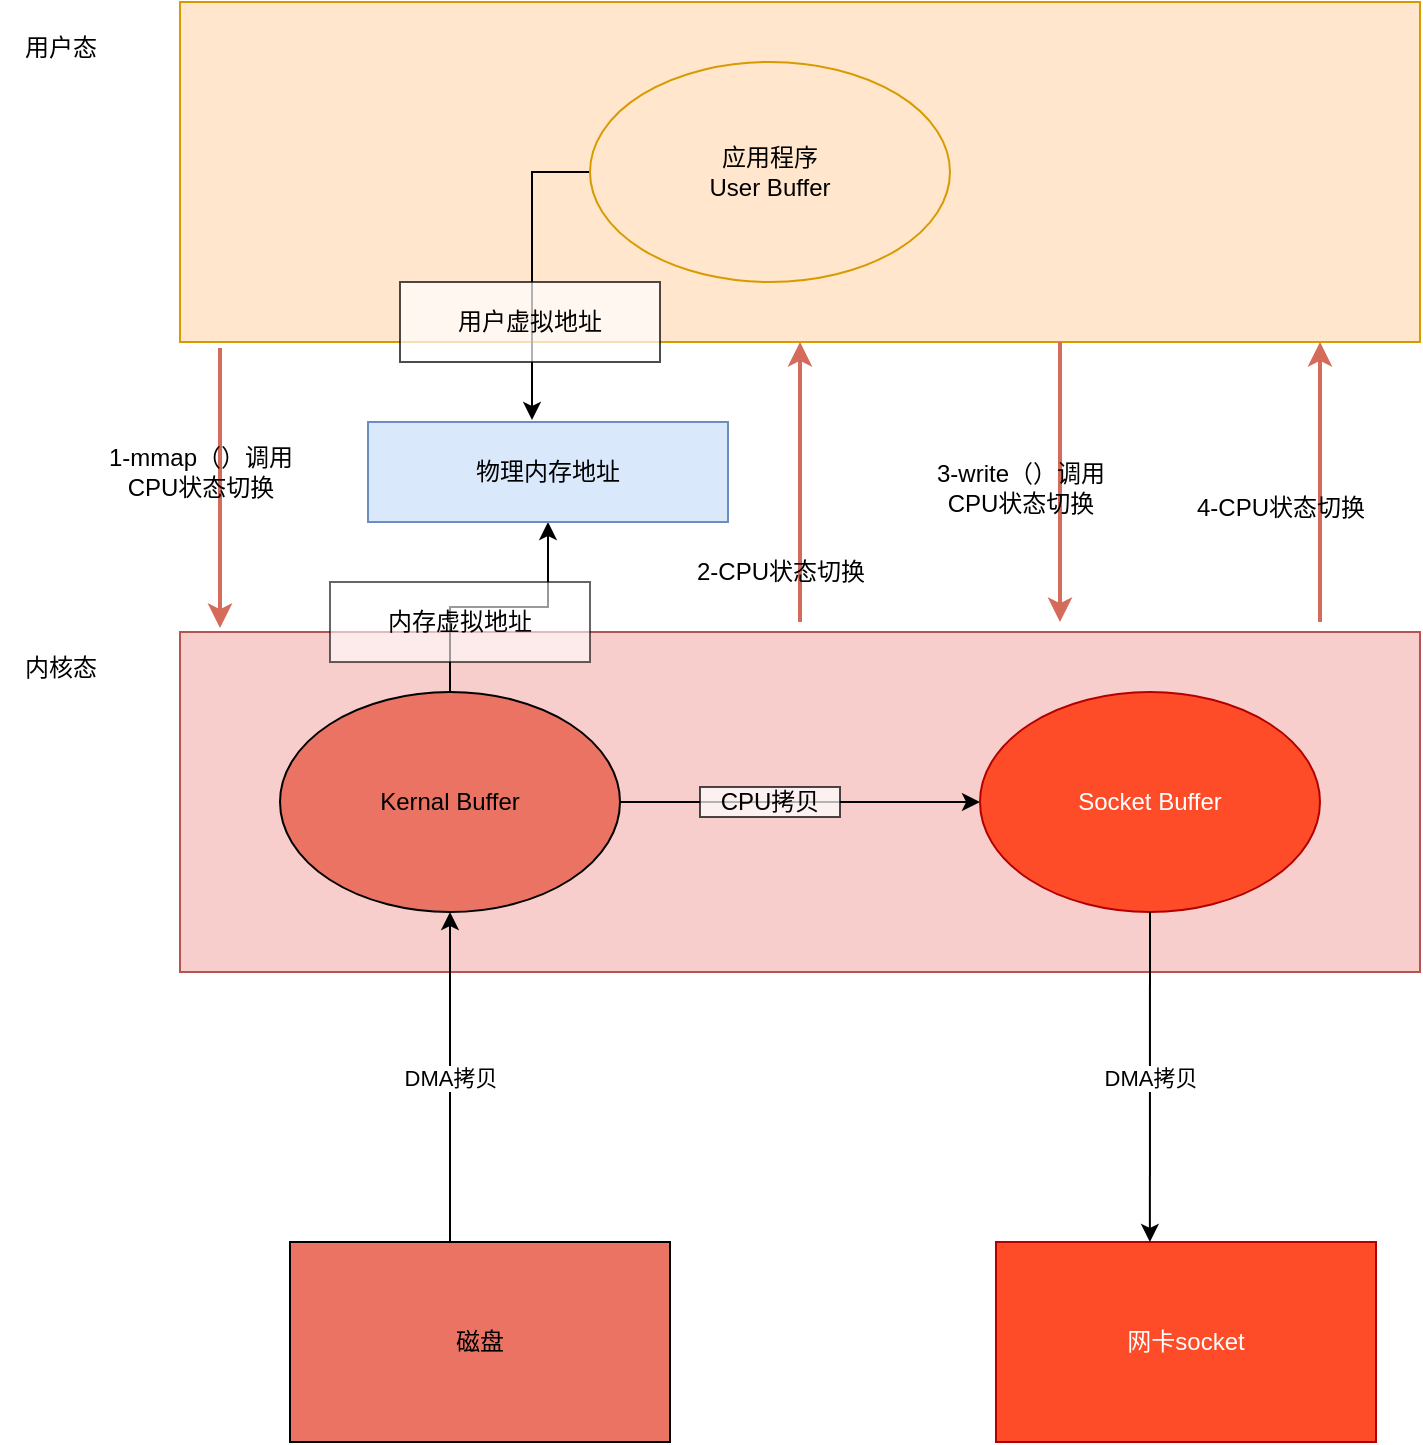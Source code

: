 <mxfile version="26.2.8">
  <diagram name="第 1 页" id="8rpo6neAnlrg9Bk77qF_">
    <mxGraphModel dx="1428" dy="751" grid="1" gridSize="10" guides="1" tooltips="1" connect="1" arrows="1" fold="1" page="1" pageScale="1" pageWidth="827" pageHeight="1169" math="0" shadow="0">
      <root>
        <mxCell id="0" />
        <mxCell id="1" parent="0" />
        <mxCell id="IgdpLGBIXwb7sNxbCegM-1" value="" style="rounded=0;whiteSpace=wrap;html=1;fillColor=#ffe6cc;strokeColor=#d79b00;" vertex="1" parent="1">
          <mxGeometry x="140" y="100" width="620" height="170" as="geometry" />
        </mxCell>
        <mxCell id="IgdpLGBIXwb7sNxbCegM-20" style="edgeStyle=orthogonalEdgeStyle;rounded=0;orthogonalLoop=1;jettySize=auto;html=1;entryX=0.45;entryY=-0.02;entryDx=0;entryDy=0;entryPerimeter=0;" edge="1" parent="1">
          <mxGeometry relative="1" as="geometry">
            <mxPoint x="347" y="185" as="sourcePoint" />
            <mxPoint x="316" y="309" as="targetPoint" />
            <Array as="points">
              <mxPoint x="316" y="185" />
            </Array>
          </mxGeometry>
        </mxCell>
        <mxCell id="IgdpLGBIXwb7sNxbCegM-2" value="应用程序&lt;div&gt;User Buffer&lt;/div&gt;" style="ellipse;whiteSpace=wrap;html=1;fillColor=#ffe6cc;strokeColor=#d79b00;" vertex="1" parent="1">
          <mxGeometry x="345" y="130" width="180" height="110" as="geometry" />
        </mxCell>
        <mxCell id="IgdpLGBIXwb7sNxbCegM-3" value="用户态" style="text;html=1;align=center;verticalAlign=middle;resizable=0;points=[];autosize=1;strokeColor=none;fillColor=none;" vertex="1" parent="1">
          <mxGeometry x="50" y="108" width="60" height="30" as="geometry" />
        </mxCell>
        <mxCell id="IgdpLGBIXwb7sNxbCegM-4" value="" style="rounded=0;whiteSpace=wrap;html=1;fillColor=#f8cecc;strokeColor=#b85450;" vertex="1" parent="1">
          <mxGeometry x="140" y="415" width="620" height="170" as="geometry" />
        </mxCell>
        <mxCell id="IgdpLGBIXwb7sNxbCegM-15" style="edgeStyle=orthogonalEdgeStyle;rounded=0;orthogonalLoop=1;jettySize=auto;html=1;" edge="1" parent="1" source="IgdpLGBIXwb7sNxbCegM-5" target="IgdpLGBIXwb7sNxbCegM-6">
          <mxGeometry relative="1" as="geometry" />
        </mxCell>
        <mxCell id="IgdpLGBIXwb7sNxbCegM-21" style="edgeStyle=orthogonalEdgeStyle;rounded=0;orthogonalLoop=1;jettySize=auto;html=1;entryX=0.5;entryY=1;entryDx=0;entryDy=0;" edge="1" parent="1" source="IgdpLGBIXwb7sNxbCegM-5" target="IgdpLGBIXwb7sNxbCegM-19">
          <mxGeometry relative="1" as="geometry" />
        </mxCell>
        <mxCell id="IgdpLGBIXwb7sNxbCegM-5" value="Kernal Buffer" style="ellipse;whiteSpace=wrap;html=1;fillColor=light-dark(#eb7363, #ededed);" vertex="1" parent="1">
          <mxGeometry x="190" y="445" width="170" height="110" as="geometry" />
        </mxCell>
        <mxCell id="IgdpLGBIXwb7sNxbCegM-6" value="Socket Buffer" style="ellipse;whiteSpace=wrap;html=1;fillColor=light-dark(#ff4c28, #ff9281);fontColor=#ffffff;strokeColor=#B20000;" vertex="1" parent="1">
          <mxGeometry x="540" y="445" width="170" height="110" as="geometry" />
        </mxCell>
        <mxCell id="IgdpLGBIXwb7sNxbCegM-7" value="磁盘" style="rounded=0;whiteSpace=wrap;html=1;fillColor=light-dark(#eb7363, #ededed);" vertex="1" parent="1">
          <mxGeometry x="195" y="720" width="190" height="100" as="geometry" />
        </mxCell>
        <mxCell id="IgdpLGBIXwb7sNxbCegM-8" value="网卡socket" style="rounded=0;whiteSpace=wrap;html=1;fillColor=light-dark(#ff4c28, #ff9281);fontColor=#ffffff;strokeColor=#B20000;" vertex="1" parent="1">
          <mxGeometry x="548" y="720" width="190" height="100" as="geometry" />
        </mxCell>
        <mxCell id="IgdpLGBIXwb7sNxbCegM-9" value="" style="endArrow=classic;html=1;rounded=0;entryX=0.5;entryY=1;entryDx=0;entryDy=0;exitX=0.421;exitY=0;exitDx=0;exitDy=0;exitPerimeter=0;" edge="1" parent="1" source="IgdpLGBIXwb7sNxbCegM-7" target="IgdpLGBIXwb7sNxbCegM-5">
          <mxGeometry relative="1" as="geometry">
            <mxPoint x="275" y="710" as="sourcePoint" />
            <mxPoint x="330" y="670" as="targetPoint" />
          </mxGeometry>
        </mxCell>
        <mxCell id="IgdpLGBIXwb7sNxbCegM-10" value="DMA拷贝" style="edgeLabel;resizable=0;html=1;;align=center;verticalAlign=middle;" connectable="0" vertex="1" parent="IgdpLGBIXwb7sNxbCegM-9">
          <mxGeometry relative="1" as="geometry" />
        </mxCell>
        <mxCell id="IgdpLGBIXwb7sNxbCegM-12" value="" style="endArrow=classic;html=1;rounded=0;exitX=0.5;exitY=1;exitDx=0;exitDy=0;entryX=0.405;entryY=0;entryDx=0;entryDy=0;entryPerimeter=0;" edge="1" parent="1" source="IgdpLGBIXwb7sNxbCegM-6" target="IgdpLGBIXwb7sNxbCegM-8">
          <mxGeometry relative="1" as="geometry">
            <mxPoint x="690" y="650" as="sourcePoint" />
            <mxPoint x="790" y="650" as="targetPoint" />
          </mxGeometry>
        </mxCell>
        <mxCell id="IgdpLGBIXwb7sNxbCegM-13" value="DMA拷贝" style="edgeLabel;resizable=0;html=1;;align=center;verticalAlign=middle;" connectable="0" vertex="1" parent="IgdpLGBIXwb7sNxbCegM-12">
          <mxGeometry relative="1" as="geometry" />
        </mxCell>
        <mxCell id="IgdpLGBIXwb7sNxbCegM-16" value="CPU拷贝" style="rounded=0;whiteSpace=wrap;html=1;opacity=70;" vertex="1" parent="1">
          <mxGeometry x="400" y="492.5" width="70" height="15" as="geometry" />
        </mxCell>
        <mxCell id="IgdpLGBIXwb7sNxbCegM-19" value="物理内存地址" style="rounded=0;whiteSpace=wrap;html=1;fillColor=#dae8fc;strokeColor=#6c8ebf;" vertex="1" parent="1">
          <mxGeometry x="234" y="310" width="180" height="50" as="geometry" />
        </mxCell>
        <mxCell id="IgdpLGBIXwb7sNxbCegM-22" value="用户虚拟地址" style="rounded=0;whiteSpace=wrap;html=1;opacity=70;" vertex="1" parent="1">
          <mxGeometry x="250" y="240" width="130" height="40" as="geometry" />
        </mxCell>
        <mxCell id="IgdpLGBIXwb7sNxbCegM-24" value="内存虚拟地址" style="rounded=0;whiteSpace=wrap;html=1;opacity=60;" vertex="1" parent="1">
          <mxGeometry x="215" y="390" width="130" height="40" as="geometry" />
        </mxCell>
        <mxCell id="IgdpLGBIXwb7sNxbCegM-25" value="内核态" style="text;html=1;align=center;verticalAlign=middle;resizable=0;points=[];autosize=1;strokeColor=none;fillColor=none;" vertex="1" parent="1">
          <mxGeometry x="50" y="418" width="60" height="30" as="geometry" />
        </mxCell>
        <mxCell id="IgdpLGBIXwb7sNxbCegM-26" value="" style="endArrow=classic;html=1;rounded=0;strokeColor=light-dark(#d46b5b, #ededed);strokeWidth=2;" edge="1" parent="1">
          <mxGeometry width="50" height="50" relative="1" as="geometry">
            <mxPoint x="160" y="273" as="sourcePoint" />
            <mxPoint x="160" y="413" as="targetPoint" />
          </mxGeometry>
        </mxCell>
        <mxCell id="IgdpLGBIXwb7sNxbCegM-27" value="1-mmap（）调用&lt;div&gt;CPU状态切换&lt;/div&gt;" style="text;html=1;align=center;verticalAlign=middle;resizable=0;points=[];autosize=1;strokeColor=none;fillColor=none;" vertex="1" parent="1">
          <mxGeometry x="90" y="315" width="120" height="40" as="geometry" />
        </mxCell>
        <mxCell id="IgdpLGBIXwb7sNxbCegM-28" value="" style="endArrow=classic;html=1;rounded=0;strokeColor=light-dark(#d46b5b, #ededed);strokeWidth=2;" edge="1" parent="1" target="IgdpLGBIXwb7sNxbCegM-1">
          <mxGeometry width="50" height="50" relative="1" as="geometry">
            <mxPoint x="450" y="410" as="sourcePoint" />
            <mxPoint x="450" y="270" as="targetPoint" />
          </mxGeometry>
        </mxCell>
        <mxCell id="IgdpLGBIXwb7sNxbCegM-29" value="2-CPU状态切换" style="text;html=1;align=center;verticalAlign=middle;resizable=0;points=[];autosize=1;strokeColor=none;fillColor=none;" vertex="1" parent="1">
          <mxGeometry x="385" y="370" width="110" height="30" as="geometry" />
        </mxCell>
        <mxCell id="IgdpLGBIXwb7sNxbCegM-30" value="" style="endArrow=classic;html=1;rounded=0;strokeColor=light-dark(#d46b5b, #ededed);strokeWidth=2;" edge="1" parent="1">
          <mxGeometry width="50" height="50" relative="1" as="geometry">
            <mxPoint x="580" y="270" as="sourcePoint" />
            <mxPoint x="580" y="410" as="targetPoint" />
          </mxGeometry>
        </mxCell>
        <mxCell id="IgdpLGBIXwb7sNxbCegM-31" value="3-write（）调用&lt;div&gt;CPU状态切换&lt;/div&gt;" style="text;html=1;align=center;verticalAlign=middle;resizable=0;points=[];autosize=1;strokeColor=none;fillColor=none;" vertex="1" parent="1">
          <mxGeometry x="505" y="323" width="110" height="40" as="geometry" />
        </mxCell>
        <mxCell id="IgdpLGBIXwb7sNxbCegM-32" value="" style="endArrow=classic;html=1;rounded=0;strokeColor=light-dark(#d46b5b, #ededed);strokeWidth=2;" edge="1" parent="1">
          <mxGeometry width="50" height="50" relative="1" as="geometry">
            <mxPoint x="710" y="410" as="sourcePoint" />
            <mxPoint x="710" y="270" as="targetPoint" />
          </mxGeometry>
        </mxCell>
        <mxCell id="IgdpLGBIXwb7sNxbCegM-33" value="4-CPU状态切换" style="text;html=1;align=center;verticalAlign=middle;resizable=0;points=[];autosize=1;strokeColor=none;fillColor=none;" vertex="1" parent="1">
          <mxGeometry x="635" y="338" width="110" height="30" as="geometry" />
        </mxCell>
      </root>
    </mxGraphModel>
  </diagram>
</mxfile>
